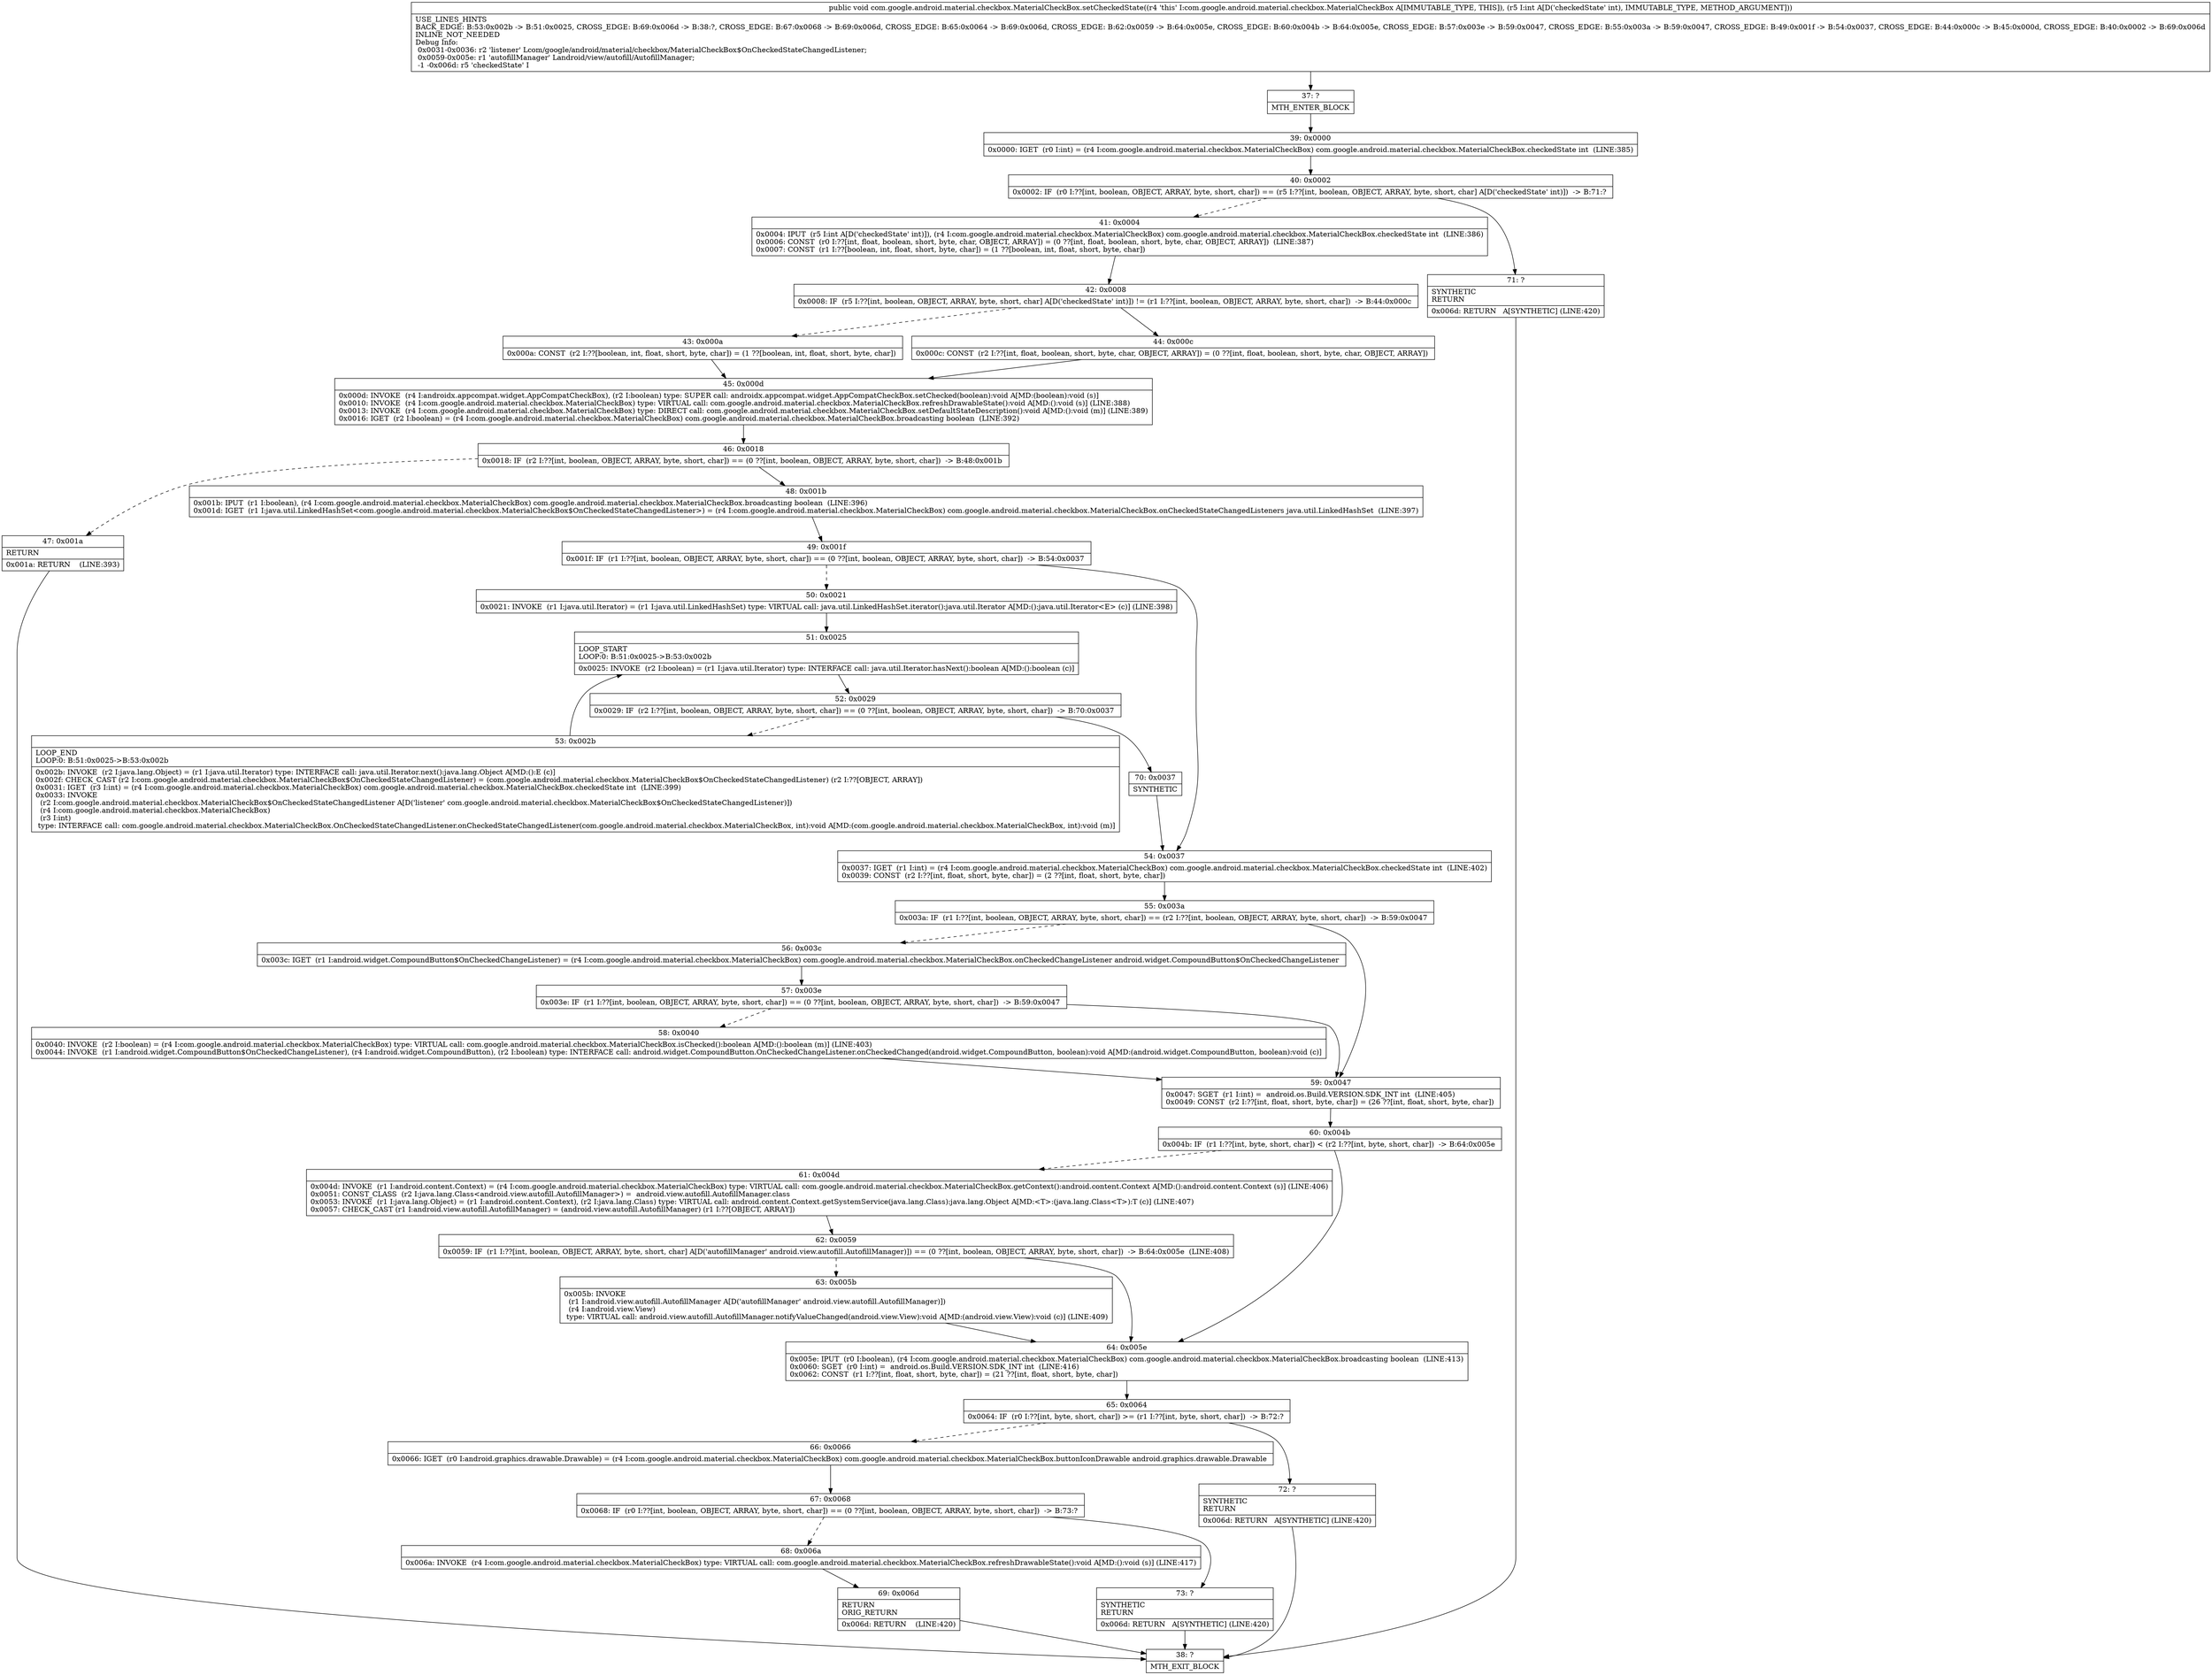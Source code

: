 digraph "CFG forcom.google.android.material.checkbox.MaterialCheckBox.setCheckedState(I)V" {
Node_37 [shape=record,label="{37\:\ ?|MTH_ENTER_BLOCK\l}"];
Node_39 [shape=record,label="{39\:\ 0x0000|0x0000: IGET  (r0 I:int) = (r4 I:com.google.android.material.checkbox.MaterialCheckBox) com.google.android.material.checkbox.MaterialCheckBox.checkedState int  (LINE:385)\l}"];
Node_40 [shape=record,label="{40\:\ 0x0002|0x0002: IF  (r0 I:??[int, boolean, OBJECT, ARRAY, byte, short, char]) == (r5 I:??[int, boolean, OBJECT, ARRAY, byte, short, char] A[D('checkedState' int)])  \-\> B:71:? \l}"];
Node_41 [shape=record,label="{41\:\ 0x0004|0x0004: IPUT  (r5 I:int A[D('checkedState' int)]), (r4 I:com.google.android.material.checkbox.MaterialCheckBox) com.google.android.material.checkbox.MaterialCheckBox.checkedState int  (LINE:386)\l0x0006: CONST  (r0 I:??[int, float, boolean, short, byte, char, OBJECT, ARRAY]) = (0 ??[int, float, boolean, short, byte, char, OBJECT, ARRAY])  (LINE:387)\l0x0007: CONST  (r1 I:??[boolean, int, float, short, byte, char]) = (1 ??[boolean, int, float, short, byte, char]) \l}"];
Node_42 [shape=record,label="{42\:\ 0x0008|0x0008: IF  (r5 I:??[int, boolean, OBJECT, ARRAY, byte, short, char] A[D('checkedState' int)]) != (r1 I:??[int, boolean, OBJECT, ARRAY, byte, short, char])  \-\> B:44:0x000c \l}"];
Node_43 [shape=record,label="{43\:\ 0x000a|0x000a: CONST  (r2 I:??[boolean, int, float, short, byte, char]) = (1 ??[boolean, int, float, short, byte, char]) \l}"];
Node_45 [shape=record,label="{45\:\ 0x000d|0x000d: INVOKE  (r4 I:androidx.appcompat.widget.AppCompatCheckBox), (r2 I:boolean) type: SUPER call: androidx.appcompat.widget.AppCompatCheckBox.setChecked(boolean):void A[MD:(boolean):void (s)]\l0x0010: INVOKE  (r4 I:com.google.android.material.checkbox.MaterialCheckBox) type: VIRTUAL call: com.google.android.material.checkbox.MaterialCheckBox.refreshDrawableState():void A[MD:():void (s)] (LINE:388)\l0x0013: INVOKE  (r4 I:com.google.android.material.checkbox.MaterialCheckBox) type: DIRECT call: com.google.android.material.checkbox.MaterialCheckBox.setDefaultStateDescription():void A[MD:():void (m)] (LINE:389)\l0x0016: IGET  (r2 I:boolean) = (r4 I:com.google.android.material.checkbox.MaterialCheckBox) com.google.android.material.checkbox.MaterialCheckBox.broadcasting boolean  (LINE:392)\l}"];
Node_46 [shape=record,label="{46\:\ 0x0018|0x0018: IF  (r2 I:??[int, boolean, OBJECT, ARRAY, byte, short, char]) == (0 ??[int, boolean, OBJECT, ARRAY, byte, short, char])  \-\> B:48:0x001b \l}"];
Node_47 [shape=record,label="{47\:\ 0x001a|RETURN\l|0x001a: RETURN    (LINE:393)\l}"];
Node_38 [shape=record,label="{38\:\ ?|MTH_EXIT_BLOCK\l}"];
Node_48 [shape=record,label="{48\:\ 0x001b|0x001b: IPUT  (r1 I:boolean), (r4 I:com.google.android.material.checkbox.MaterialCheckBox) com.google.android.material.checkbox.MaterialCheckBox.broadcasting boolean  (LINE:396)\l0x001d: IGET  (r1 I:java.util.LinkedHashSet\<com.google.android.material.checkbox.MaterialCheckBox$OnCheckedStateChangedListener\>) = (r4 I:com.google.android.material.checkbox.MaterialCheckBox) com.google.android.material.checkbox.MaterialCheckBox.onCheckedStateChangedListeners java.util.LinkedHashSet  (LINE:397)\l}"];
Node_49 [shape=record,label="{49\:\ 0x001f|0x001f: IF  (r1 I:??[int, boolean, OBJECT, ARRAY, byte, short, char]) == (0 ??[int, boolean, OBJECT, ARRAY, byte, short, char])  \-\> B:54:0x0037 \l}"];
Node_50 [shape=record,label="{50\:\ 0x0021|0x0021: INVOKE  (r1 I:java.util.Iterator) = (r1 I:java.util.LinkedHashSet) type: VIRTUAL call: java.util.LinkedHashSet.iterator():java.util.Iterator A[MD:():java.util.Iterator\<E\> (c)] (LINE:398)\l}"];
Node_51 [shape=record,label="{51\:\ 0x0025|LOOP_START\lLOOP:0: B:51:0x0025\-\>B:53:0x002b\l|0x0025: INVOKE  (r2 I:boolean) = (r1 I:java.util.Iterator) type: INTERFACE call: java.util.Iterator.hasNext():boolean A[MD:():boolean (c)]\l}"];
Node_52 [shape=record,label="{52\:\ 0x0029|0x0029: IF  (r2 I:??[int, boolean, OBJECT, ARRAY, byte, short, char]) == (0 ??[int, boolean, OBJECT, ARRAY, byte, short, char])  \-\> B:70:0x0037 \l}"];
Node_53 [shape=record,label="{53\:\ 0x002b|LOOP_END\lLOOP:0: B:51:0x0025\-\>B:53:0x002b\l|0x002b: INVOKE  (r2 I:java.lang.Object) = (r1 I:java.util.Iterator) type: INTERFACE call: java.util.Iterator.next():java.lang.Object A[MD:():E (c)]\l0x002f: CHECK_CAST (r2 I:com.google.android.material.checkbox.MaterialCheckBox$OnCheckedStateChangedListener) = (com.google.android.material.checkbox.MaterialCheckBox$OnCheckedStateChangedListener) (r2 I:??[OBJECT, ARRAY]) \l0x0031: IGET  (r3 I:int) = (r4 I:com.google.android.material.checkbox.MaterialCheckBox) com.google.android.material.checkbox.MaterialCheckBox.checkedState int  (LINE:399)\l0x0033: INVOKE  \l  (r2 I:com.google.android.material.checkbox.MaterialCheckBox$OnCheckedStateChangedListener A[D('listener' com.google.android.material.checkbox.MaterialCheckBox$OnCheckedStateChangedListener)])\l  (r4 I:com.google.android.material.checkbox.MaterialCheckBox)\l  (r3 I:int)\l type: INTERFACE call: com.google.android.material.checkbox.MaterialCheckBox.OnCheckedStateChangedListener.onCheckedStateChangedListener(com.google.android.material.checkbox.MaterialCheckBox, int):void A[MD:(com.google.android.material.checkbox.MaterialCheckBox, int):void (m)]\l}"];
Node_70 [shape=record,label="{70\:\ 0x0037|SYNTHETIC\l}"];
Node_54 [shape=record,label="{54\:\ 0x0037|0x0037: IGET  (r1 I:int) = (r4 I:com.google.android.material.checkbox.MaterialCheckBox) com.google.android.material.checkbox.MaterialCheckBox.checkedState int  (LINE:402)\l0x0039: CONST  (r2 I:??[int, float, short, byte, char]) = (2 ??[int, float, short, byte, char]) \l}"];
Node_55 [shape=record,label="{55\:\ 0x003a|0x003a: IF  (r1 I:??[int, boolean, OBJECT, ARRAY, byte, short, char]) == (r2 I:??[int, boolean, OBJECT, ARRAY, byte, short, char])  \-\> B:59:0x0047 \l}"];
Node_56 [shape=record,label="{56\:\ 0x003c|0x003c: IGET  (r1 I:android.widget.CompoundButton$OnCheckedChangeListener) = (r4 I:com.google.android.material.checkbox.MaterialCheckBox) com.google.android.material.checkbox.MaterialCheckBox.onCheckedChangeListener android.widget.CompoundButton$OnCheckedChangeListener \l}"];
Node_57 [shape=record,label="{57\:\ 0x003e|0x003e: IF  (r1 I:??[int, boolean, OBJECT, ARRAY, byte, short, char]) == (0 ??[int, boolean, OBJECT, ARRAY, byte, short, char])  \-\> B:59:0x0047 \l}"];
Node_58 [shape=record,label="{58\:\ 0x0040|0x0040: INVOKE  (r2 I:boolean) = (r4 I:com.google.android.material.checkbox.MaterialCheckBox) type: VIRTUAL call: com.google.android.material.checkbox.MaterialCheckBox.isChecked():boolean A[MD:():boolean (m)] (LINE:403)\l0x0044: INVOKE  (r1 I:android.widget.CompoundButton$OnCheckedChangeListener), (r4 I:android.widget.CompoundButton), (r2 I:boolean) type: INTERFACE call: android.widget.CompoundButton.OnCheckedChangeListener.onCheckedChanged(android.widget.CompoundButton, boolean):void A[MD:(android.widget.CompoundButton, boolean):void (c)]\l}"];
Node_59 [shape=record,label="{59\:\ 0x0047|0x0047: SGET  (r1 I:int) =  android.os.Build.VERSION.SDK_INT int  (LINE:405)\l0x0049: CONST  (r2 I:??[int, float, short, byte, char]) = (26 ??[int, float, short, byte, char]) \l}"];
Node_60 [shape=record,label="{60\:\ 0x004b|0x004b: IF  (r1 I:??[int, byte, short, char]) \< (r2 I:??[int, byte, short, char])  \-\> B:64:0x005e \l}"];
Node_61 [shape=record,label="{61\:\ 0x004d|0x004d: INVOKE  (r1 I:android.content.Context) = (r4 I:com.google.android.material.checkbox.MaterialCheckBox) type: VIRTUAL call: com.google.android.material.checkbox.MaterialCheckBox.getContext():android.content.Context A[MD:():android.content.Context (s)] (LINE:406)\l0x0051: CONST_CLASS  (r2 I:java.lang.Class\<android.view.autofill.AutofillManager\>) =  android.view.autofill.AutofillManager.class \l0x0053: INVOKE  (r1 I:java.lang.Object) = (r1 I:android.content.Context), (r2 I:java.lang.Class) type: VIRTUAL call: android.content.Context.getSystemService(java.lang.Class):java.lang.Object A[MD:\<T\>:(java.lang.Class\<T\>):T (c)] (LINE:407)\l0x0057: CHECK_CAST (r1 I:android.view.autofill.AutofillManager) = (android.view.autofill.AutofillManager) (r1 I:??[OBJECT, ARRAY]) \l}"];
Node_62 [shape=record,label="{62\:\ 0x0059|0x0059: IF  (r1 I:??[int, boolean, OBJECT, ARRAY, byte, short, char] A[D('autofillManager' android.view.autofill.AutofillManager)]) == (0 ??[int, boolean, OBJECT, ARRAY, byte, short, char])  \-\> B:64:0x005e  (LINE:408)\l}"];
Node_63 [shape=record,label="{63\:\ 0x005b|0x005b: INVOKE  \l  (r1 I:android.view.autofill.AutofillManager A[D('autofillManager' android.view.autofill.AutofillManager)])\l  (r4 I:android.view.View)\l type: VIRTUAL call: android.view.autofill.AutofillManager.notifyValueChanged(android.view.View):void A[MD:(android.view.View):void (c)] (LINE:409)\l}"];
Node_64 [shape=record,label="{64\:\ 0x005e|0x005e: IPUT  (r0 I:boolean), (r4 I:com.google.android.material.checkbox.MaterialCheckBox) com.google.android.material.checkbox.MaterialCheckBox.broadcasting boolean  (LINE:413)\l0x0060: SGET  (r0 I:int) =  android.os.Build.VERSION.SDK_INT int  (LINE:416)\l0x0062: CONST  (r1 I:??[int, float, short, byte, char]) = (21 ??[int, float, short, byte, char]) \l}"];
Node_65 [shape=record,label="{65\:\ 0x0064|0x0064: IF  (r0 I:??[int, byte, short, char]) \>= (r1 I:??[int, byte, short, char])  \-\> B:72:? \l}"];
Node_66 [shape=record,label="{66\:\ 0x0066|0x0066: IGET  (r0 I:android.graphics.drawable.Drawable) = (r4 I:com.google.android.material.checkbox.MaterialCheckBox) com.google.android.material.checkbox.MaterialCheckBox.buttonIconDrawable android.graphics.drawable.Drawable \l}"];
Node_67 [shape=record,label="{67\:\ 0x0068|0x0068: IF  (r0 I:??[int, boolean, OBJECT, ARRAY, byte, short, char]) == (0 ??[int, boolean, OBJECT, ARRAY, byte, short, char])  \-\> B:73:? \l}"];
Node_68 [shape=record,label="{68\:\ 0x006a|0x006a: INVOKE  (r4 I:com.google.android.material.checkbox.MaterialCheckBox) type: VIRTUAL call: com.google.android.material.checkbox.MaterialCheckBox.refreshDrawableState():void A[MD:():void (s)] (LINE:417)\l}"];
Node_69 [shape=record,label="{69\:\ 0x006d|RETURN\lORIG_RETURN\l|0x006d: RETURN    (LINE:420)\l}"];
Node_73 [shape=record,label="{73\:\ ?|SYNTHETIC\lRETURN\l|0x006d: RETURN   A[SYNTHETIC] (LINE:420)\l}"];
Node_72 [shape=record,label="{72\:\ ?|SYNTHETIC\lRETURN\l|0x006d: RETURN   A[SYNTHETIC] (LINE:420)\l}"];
Node_44 [shape=record,label="{44\:\ 0x000c|0x000c: CONST  (r2 I:??[int, float, boolean, short, byte, char, OBJECT, ARRAY]) = (0 ??[int, float, boolean, short, byte, char, OBJECT, ARRAY]) \l}"];
Node_71 [shape=record,label="{71\:\ ?|SYNTHETIC\lRETURN\l|0x006d: RETURN   A[SYNTHETIC] (LINE:420)\l}"];
MethodNode[shape=record,label="{public void com.google.android.material.checkbox.MaterialCheckBox.setCheckedState((r4 'this' I:com.google.android.material.checkbox.MaterialCheckBox A[IMMUTABLE_TYPE, THIS]), (r5 I:int A[D('checkedState' int), IMMUTABLE_TYPE, METHOD_ARGUMENT]))  | USE_LINES_HINTS\lBACK_EDGE: B:53:0x002b \-\> B:51:0x0025, CROSS_EDGE: B:69:0x006d \-\> B:38:?, CROSS_EDGE: B:67:0x0068 \-\> B:69:0x006d, CROSS_EDGE: B:65:0x0064 \-\> B:69:0x006d, CROSS_EDGE: B:62:0x0059 \-\> B:64:0x005e, CROSS_EDGE: B:60:0x004b \-\> B:64:0x005e, CROSS_EDGE: B:57:0x003e \-\> B:59:0x0047, CROSS_EDGE: B:55:0x003a \-\> B:59:0x0047, CROSS_EDGE: B:49:0x001f \-\> B:54:0x0037, CROSS_EDGE: B:44:0x000c \-\> B:45:0x000d, CROSS_EDGE: B:40:0x0002 \-\> B:69:0x006d\lINLINE_NOT_NEEDED\lDebug Info:\l  0x0031\-0x0036: r2 'listener' Lcom\/google\/android\/material\/checkbox\/MaterialCheckBox$OnCheckedStateChangedListener;\l  0x0059\-0x005e: r1 'autofillManager' Landroid\/view\/autofill\/AutofillManager;\l  \-1 \-0x006d: r5 'checkedState' I\l}"];
MethodNode -> Node_37;Node_37 -> Node_39;
Node_39 -> Node_40;
Node_40 -> Node_41[style=dashed];
Node_40 -> Node_71;
Node_41 -> Node_42;
Node_42 -> Node_43[style=dashed];
Node_42 -> Node_44;
Node_43 -> Node_45;
Node_45 -> Node_46;
Node_46 -> Node_47[style=dashed];
Node_46 -> Node_48;
Node_47 -> Node_38;
Node_48 -> Node_49;
Node_49 -> Node_50[style=dashed];
Node_49 -> Node_54;
Node_50 -> Node_51;
Node_51 -> Node_52;
Node_52 -> Node_53[style=dashed];
Node_52 -> Node_70;
Node_53 -> Node_51;
Node_70 -> Node_54;
Node_54 -> Node_55;
Node_55 -> Node_56[style=dashed];
Node_55 -> Node_59;
Node_56 -> Node_57;
Node_57 -> Node_58[style=dashed];
Node_57 -> Node_59;
Node_58 -> Node_59;
Node_59 -> Node_60;
Node_60 -> Node_61[style=dashed];
Node_60 -> Node_64;
Node_61 -> Node_62;
Node_62 -> Node_63[style=dashed];
Node_62 -> Node_64;
Node_63 -> Node_64;
Node_64 -> Node_65;
Node_65 -> Node_66[style=dashed];
Node_65 -> Node_72;
Node_66 -> Node_67;
Node_67 -> Node_68[style=dashed];
Node_67 -> Node_73;
Node_68 -> Node_69;
Node_69 -> Node_38;
Node_73 -> Node_38;
Node_72 -> Node_38;
Node_44 -> Node_45;
Node_71 -> Node_38;
}


